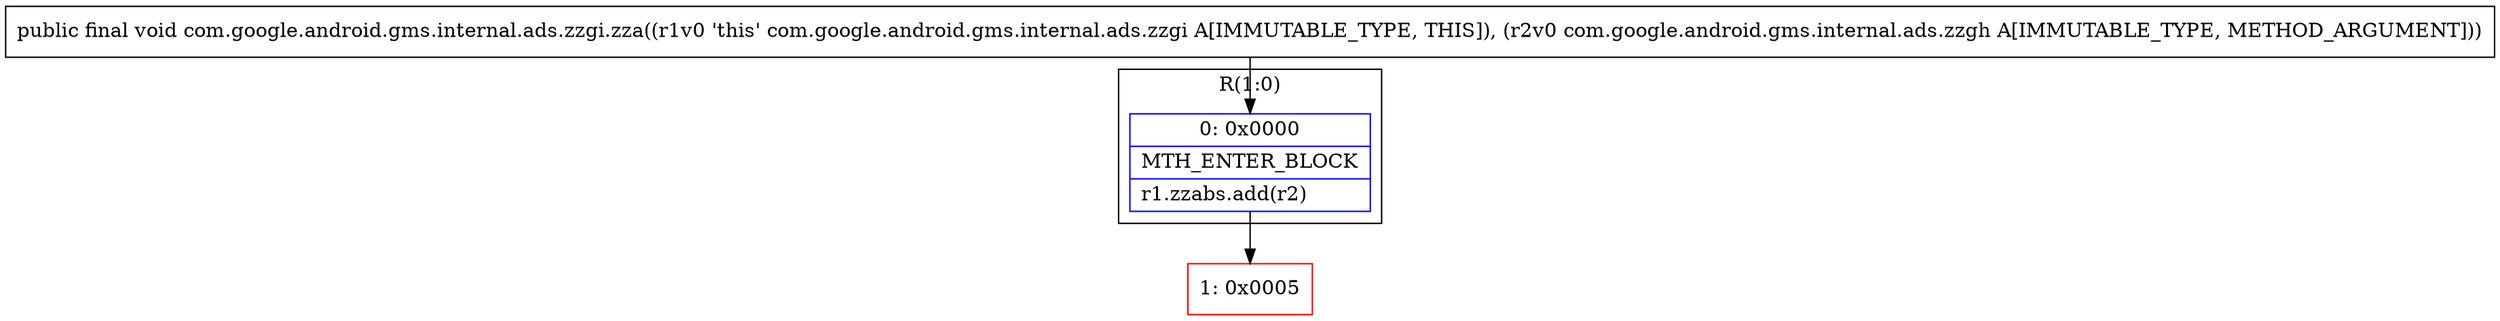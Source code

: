 digraph "CFG forcom.google.android.gms.internal.ads.zzgi.zza(Lcom\/google\/android\/gms\/internal\/ads\/zzgh;)V" {
subgraph cluster_Region_1997894717 {
label = "R(1:0)";
node [shape=record,color=blue];
Node_0 [shape=record,label="{0\:\ 0x0000|MTH_ENTER_BLOCK\l|r1.zzabs.add(r2)\l}"];
}
Node_1 [shape=record,color=red,label="{1\:\ 0x0005}"];
MethodNode[shape=record,label="{public final void com.google.android.gms.internal.ads.zzgi.zza((r1v0 'this' com.google.android.gms.internal.ads.zzgi A[IMMUTABLE_TYPE, THIS]), (r2v0 com.google.android.gms.internal.ads.zzgh A[IMMUTABLE_TYPE, METHOD_ARGUMENT])) }"];
MethodNode -> Node_0;
Node_0 -> Node_1;
}

